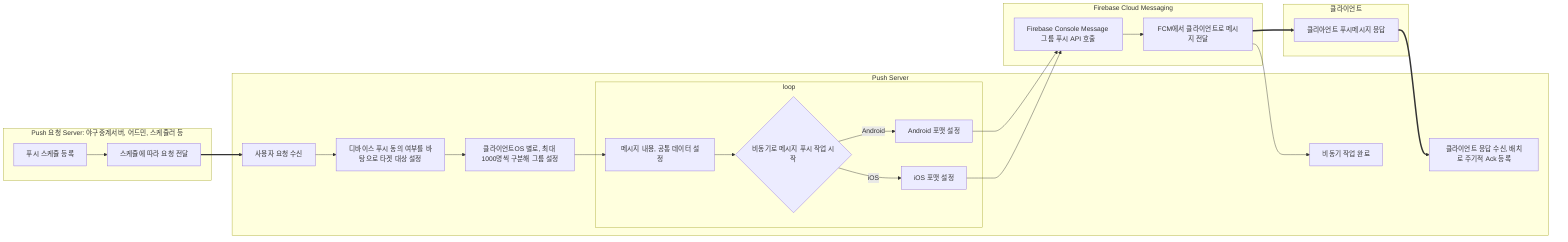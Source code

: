 graph LR
    subgraph "Push 요청 Server: 야구중계서버, 어드민, 스케쥴러 등"
        AA[푸시 스케쥴 등록] --> BB[스케쥴에 따라 요청 전달]
    end
    BB ==> A
    subgraph "Push Server"
        U[클라이언트 응답 수신, 배치로 주기적 Ack 등록]
        A[사용자 요청 수신]
        A --> B[디바이스 푸시 동의 여부를 바탕으로 타겟 대상 설정]
        B --> C[클라이언트OS 별로, 최대 1000명씩 구분해 그룹 설정]
        C --> D[메시지 내용, 공통 데이터 설정]
        subgraph loop
            D --> E{비동기로 메시지 푸시 작업 시작}
            E --> |Android| G[Android 포맷 설정]
            E --> |iOS| H[iOS 포맷 설정]
        end
        J[비동기 작업 완료]
    end
    subgraph "Firebase Cloud Messaging"
        G --> K[Firebase Console Message 그룹 푸시 API 호출]
        H --> K
        K --> L[FCM에서 클라이언트로 메시지 전달]
        L --> J
    end
    subgraph "클라이언트"
        L ==> M[클리아언트 푸시메시지 응답]
    end
    M ==> U